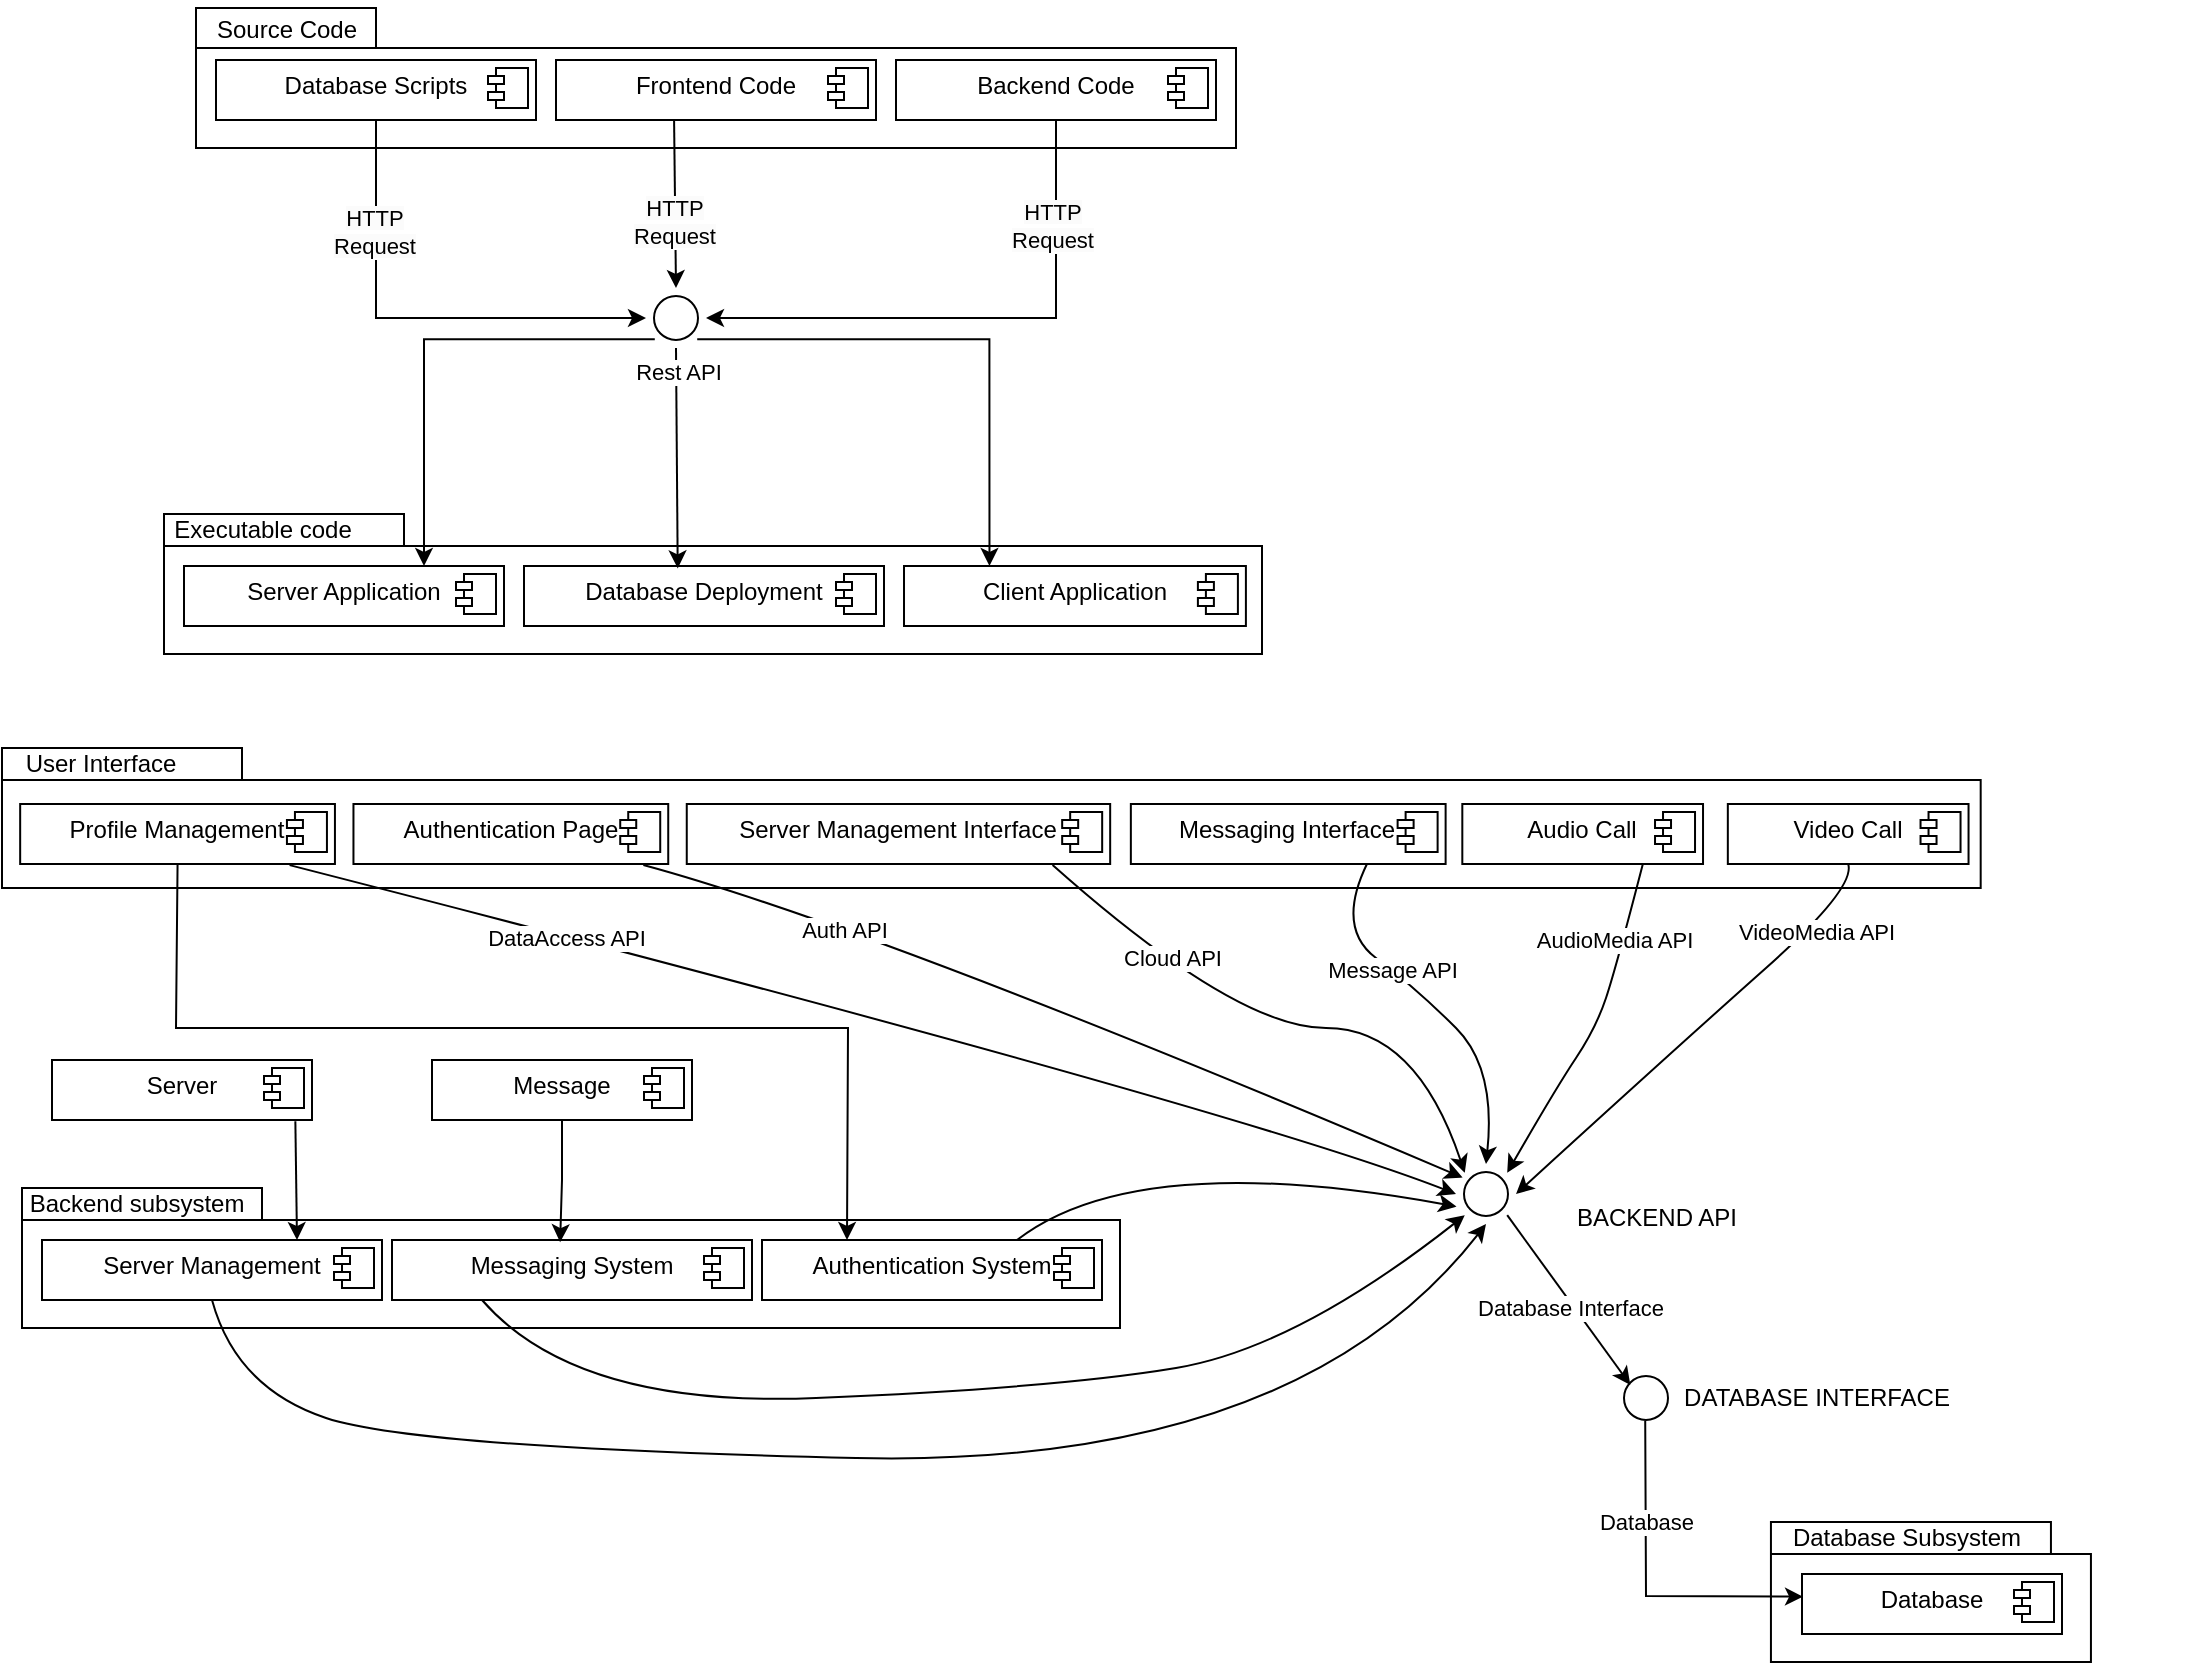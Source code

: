 <mxfile version="24.2.3" type="github">
  <diagram name="Page-1" id="b5b7bab2-c9e2-2cf4-8b2a-24fd1a2a6d21">
    <mxGraphModel dx="4327" dy="1740" grid="1" gridSize="10" guides="1" tooltips="1" connect="1" arrows="1" fold="1" page="1" pageScale="1" pageWidth="827" pageHeight="1169" background="none" math="0" shadow="0">
      <root>
        <mxCell id="0" />
        <mxCell id="1" parent="0" />
        <mxCell id="E3f_pJLwGpMYrvsGHU3P-51" value="" style="group" vertex="1" connectable="0" parent="1">
          <mxGeometry x="-519" y="353" width="570" height="74" as="geometry" />
        </mxCell>
        <mxCell id="E3f_pJLwGpMYrvsGHU3P-52" value="" style="group" vertex="1" connectable="0" parent="E3f_pJLwGpMYrvsGHU3P-51">
          <mxGeometry width="570" height="74" as="geometry" />
        </mxCell>
        <mxCell id="E3f_pJLwGpMYrvsGHU3P-53" value="" style="shape=folder;fontStyle=1;spacingTop=10;tabWidth=120;tabHeight=16;tabPosition=left;html=1;whiteSpace=wrap;" vertex="1" parent="E3f_pJLwGpMYrvsGHU3P-52">
          <mxGeometry y="4" width="549" height="70" as="geometry" />
        </mxCell>
        <mxCell id="E3f_pJLwGpMYrvsGHU3P-54" value="Executable code" style="text;html=1;align=center;verticalAlign=middle;resizable=0;points=[];autosize=1;strokeColor=none;fillColor=none;" vertex="1" parent="E3f_pJLwGpMYrvsGHU3P-52">
          <mxGeometry x="-6.41" y="-3" width="110" height="30" as="geometry" />
        </mxCell>
        <mxCell id="E3f_pJLwGpMYrvsGHU3P-55" value="&lt;p style=&quot;margin:0px;margin-top:6px;text-align:center;&quot;&gt;&lt;span style=&quot;background-color: initial;&quot;&gt;Client Application&lt;/span&gt;&lt;br&gt;&lt;/p&gt;" style="align=left;overflow=fill;html=1;dropTarget=0;whiteSpace=wrap;" vertex="1" parent="E3f_pJLwGpMYrvsGHU3P-52">
          <mxGeometry x="370.003" y="30" width="170.947" height="30" as="geometry" />
        </mxCell>
        <mxCell id="E3f_pJLwGpMYrvsGHU3P-56" value="" style="shape=component;jettyWidth=8;jettyHeight=4;" vertex="1" parent="E3f_pJLwGpMYrvsGHU3P-55">
          <mxGeometry x="1" width="20" height="20" relative="1" as="geometry">
            <mxPoint x="-24" y="4" as="offset" />
          </mxGeometry>
        </mxCell>
        <mxCell id="E3f_pJLwGpMYrvsGHU3P-57" value="&lt;p style=&quot;margin:0px;margin-top:6px;text-align:center;&quot;&gt;&lt;span style=&quot;background-color: initial;&quot;&gt;Server Application&lt;/span&gt;&lt;br&gt;&lt;/p&gt;" style="align=left;overflow=fill;html=1;dropTarget=0;whiteSpace=wrap;" vertex="1" parent="E3f_pJLwGpMYrvsGHU3P-51">
          <mxGeometry x="10" y="30" width="160" height="30" as="geometry" />
        </mxCell>
        <mxCell id="E3f_pJLwGpMYrvsGHU3P-58" value="" style="shape=component;jettyWidth=8;jettyHeight=4;" vertex="1" parent="E3f_pJLwGpMYrvsGHU3P-57">
          <mxGeometry x="1" width="20" height="20" relative="1" as="geometry">
            <mxPoint x="-24" y="4" as="offset" />
          </mxGeometry>
        </mxCell>
        <mxCell id="E3f_pJLwGpMYrvsGHU3P-59" value="&lt;p style=&quot;margin:0px;margin-top:6px;text-align:center;&quot;&gt;&lt;span style=&quot;background-color: initial;&quot;&gt;Database Deployment&lt;/span&gt;&lt;br&gt;&lt;/p&gt;" style="align=left;overflow=fill;html=1;dropTarget=0;whiteSpace=wrap;" vertex="1" parent="E3f_pJLwGpMYrvsGHU3P-51">
          <mxGeometry x="180" y="30" width="180" height="30" as="geometry" />
        </mxCell>
        <mxCell id="E3f_pJLwGpMYrvsGHU3P-60" value="" style="shape=component;jettyWidth=8;jettyHeight=4;" vertex="1" parent="E3f_pJLwGpMYrvsGHU3P-59">
          <mxGeometry x="1" width="20" height="20" relative="1" as="geometry">
            <mxPoint x="-24" y="4" as="offset" />
          </mxGeometry>
        </mxCell>
        <mxCell id="E3f_pJLwGpMYrvsGHU3P-64" value="" style="group" vertex="1" connectable="0" parent="1">
          <mxGeometry x="-600" y="470" width="1090" height="74" as="geometry" />
        </mxCell>
        <mxCell id="E3f_pJLwGpMYrvsGHU3P-120" value="" style="group" vertex="1" connectable="0" parent="E3f_pJLwGpMYrvsGHU3P-64">
          <mxGeometry x="-0.659" y="-3" width="1050.501" height="77" as="geometry" />
        </mxCell>
        <mxCell id="E3f_pJLwGpMYrvsGHU3P-65" value="" style="shape=folder;fontStyle=1;spacingTop=10;tabWidth=120;tabHeight=16;tabPosition=left;html=1;whiteSpace=wrap;" vertex="1" parent="E3f_pJLwGpMYrvsGHU3P-120">
          <mxGeometry x="0.66" y="7" width="989.34" height="70" as="geometry" />
        </mxCell>
        <mxCell id="E3f_pJLwGpMYrvsGHU3P-66" value="User Interface" style="text;html=1;align=center;verticalAlign=middle;resizable=0;points=[];autosize=1;strokeColor=none;fillColor=none;" vertex="1" parent="E3f_pJLwGpMYrvsGHU3P-120">
          <mxGeometry width="100" height="30" as="geometry" />
        </mxCell>
        <mxCell id="E3f_pJLwGpMYrvsGHU3P-103" value="&lt;p style=&quot;margin:0px;margin-top:6px;text-align:center;&quot;&gt;&lt;span style=&quot;background-color: initial;&quot;&gt;Video Call&lt;/span&gt;&lt;br&gt;&lt;/p&gt;" style="align=left;overflow=fill;html=1;dropTarget=0;whiteSpace=wrap;" vertex="1" parent="E3f_pJLwGpMYrvsGHU3P-120">
          <mxGeometry x="863.574" y="35" width="120.354" height="30" as="geometry" />
        </mxCell>
        <mxCell id="E3f_pJLwGpMYrvsGHU3P-104" value="" style="shape=component;jettyWidth=8;jettyHeight=4;" vertex="1" parent="E3f_pJLwGpMYrvsGHU3P-103">
          <mxGeometry x="1" width="20" height="20" relative="1" as="geometry">
            <mxPoint x="-24" y="4" as="offset" />
          </mxGeometry>
        </mxCell>
        <mxCell id="E3f_pJLwGpMYrvsGHU3P-105" value="&lt;p style=&quot;margin:0px;margin-top:6px;text-align:center;&quot;&gt;&lt;span style=&quot;background-color: initial;&quot;&gt;Audio Call&lt;/span&gt;&lt;br&gt;&lt;/p&gt;" style="align=left;overflow=fill;html=1;dropTarget=0;whiteSpace=wrap;" vertex="1" parent="E3f_pJLwGpMYrvsGHU3P-120">
          <mxGeometry x="730.819" y="35" width="120.354" height="30" as="geometry" />
        </mxCell>
        <mxCell id="E3f_pJLwGpMYrvsGHU3P-106" value="" style="shape=component;jettyWidth=8;jettyHeight=4;" vertex="1" parent="E3f_pJLwGpMYrvsGHU3P-105">
          <mxGeometry x="1" width="20" height="20" relative="1" as="geometry">
            <mxPoint x="-24" y="4" as="offset" />
          </mxGeometry>
        </mxCell>
        <mxCell id="E3f_pJLwGpMYrvsGHU3P-107" value="&lt;p style=&quot;margin:0px;margin-top:6px;text-align:center;&quot;&gt;&lt;span style=&quot;background-color: initial;&quot;&gt;Profile Management&lt;/span&gt;&lt;br&gt;&lt;/p&gt;" style="align=left;overflow=fill;html=1;dropTarget=0;whiteSpace=wrap;" vertex="1" parent="E3f_pJLwGpMYrvsGHU3P-120">
          <mxGeometry x="9.744" y="35" width="157.386" height="30" as="geometry" />
        </mxCell>
        <mxCell id="E3f_pJLwGpMYrvsGHU3P-108" value="" style="shape=component;jettyWidth=8;jettyHeight=4;" vertex="1" parent="E3f_pJLwGpMYrvsGHU3P-107">
          <mxGeometry x="1" width="20" height="20" relative="1" as="geometry">
            <mxPoint x="-24" y="4" as="offset" />
          </mxGeometry>
        </mxCell>
        <mxCell id="E3f_pJLwGpMYrvsGHU3P-109" value="&lt;p style=&quot;margin:0px;margin-top:6px;text-align:center;&quot;&gt;&lt;span style=&quot;background-color: initial;&quot;&gt;Authentication Page&lt;/span&gt;&lt;br&gt;&lt;/p&gt;" style="align=left;overflow=fill;html=1;dropTarget=0;whiteSpace=wrap;" vertex="1" parent="E3f_pJLwGpMYrvsGHU3P-120">
          <mxGeometry x="176.388" y="35" width="157.386" height="30" as="geometry" />
        </mxCell>
        <mxCell id="E3f_pJLwGpMYrvsGHU3P-110" value="" style="shape=component;jettyWidth=8;jettyHeight=4;" vertex="1" parent="E3f_pJLwGpMYrvsGHU3P-109">
          <mxGeometry x="1" width="20" height="20" relative="1" as="geometry">
            <mxPoint x="-24" y="4" as="offset" />
          </mxGeometry>
        </mxCell>
        <mxCell id="E3f_pJLwGpMYrvsGHU3P-111" value="&lt;p style=&quot;margin:0px;margin-top:6px;text-align:center;&quot;&gt;&lt;span style=&quot;background-color: initial;&quot;&gt;Server Management Interface&lt;/span&gt;&lt;br&gt;&lt;/p&gt;" style="align=left;overflow=fill;html=1;dropTarget=0;whiteSpace=wrap;" vertex="1" parent="E3f_pJLwGpMYrvsGHU3P-120">
          <mxGeometry x="343.037" y="35" width="211.705" height="30" as="geometry" />
        </mxCell>
        <mxCell id="E3f_pJLwGpMYrvsGHU3P-112" value="" style="shape=component;jettyWidth=8;jettyHeight=4;" vertex="1" parent="E3f_pJLwGpMYrvsGHU3P-111">
          <mxGeometry x="1" width="20" height="20" relative="1" as="geometry">
            <mxPoint x="-24" y="4" as="offset" />
          </mxGeometry>
        </mxCell>
        <mxCell id="E3f_pJLwGpMYrvsGHU3P-113" value="&lt;p style=&quot;margin:0px;margin-top:6px;text-align:center;&quot;&gt;&lt;span style=&quot;background-color: initial;&quot;&gt;Messaging Interface&lt;/span&gt;&lt;br&gt;&lt;/p&gt;" style="align=left;overflow=fill;html=1;dropTarget=0;whiteSpace=wrap;" vertex="1" parent="E3f_pJLwGpMYrvsGHU3P-120">
          <mxGeometry x="565.085" y="35" width="157.386" height="30" as="geometry" />
        </mxCell>
        <mxCell id="E3f_pJLwGpMYrvsGHU3P-114" value="" style="shape=component;jettyWidth=8;jettyHeight=4;" vertex="1" parent="E3f_pJLwGpMYrvsGHU3P-113">
          <mxGeometry x="1" width="20" height="20" relative="1" as="geometry">
            <mxPoint x="-24" y="4" as="offset" />
          </mxGeometry>
        </mxCell>
        <mxCell id="E3f_pJLwGpMYrvsGHU3P-101" value="" style="edgeStyle=orthogonalEdgeStyle;rounded=0;orthogonalLoop=1;jettySize=auto;html=1;" edge="1" parent="1" source="E3f_pJLwGpMYrvsGHU3P-85">
          <mxGeometry relative="1" as="geometry">
            <mxPoint x="1326.346" y="435" as="targetPoint" />
          </mxGeometry>
        </mxCell>
        <mxCell id="E3f_pJLwGpMYrvsGHU3P-116" value="" style="group" vertex="1" connectable="0" parent="1">
          <mxGeometry x="281.996" y="854" width="162.474" height="77" as="geometry" />
        </mxCell>
        <mxCell id="E3f_pJLwGpMYrvsGHU3P-17" value="" style="shape=folder;fontStyle=1;spacingTop=10;tabWidth=140;tabHeight=16;tabPosition=left;html=1;whiteSpace=wrap;" vertex="1" parent="E3f_pJLwGpMYrvsGHU3P-116">
          <mxGeometry x="2.474" y="7" width="160" height="70" as="geometry" />
        </mxCell>
        <mxCell id="E3f_pJLwGpMYrvsGHU3P-18" value="Database Subsystem" style="text;html=1;align=center;verticalAlign=middle;resizable=0;points=[];autosize=1;strokeColor=none;fillColor=none;" vertex="1" parent="E3f_pJLwGpMYrvsGHU3P-116">
          <mxGeometry width="140" height="30" as="geometry" />
        </mxCell>
        <mxCell id="E3f_pJLwGpMYrvsGHU3P-61" value="&lt;p style=&quot;margin:0px;margin-top:6px;text-align:center;&quot;&gt;&lt;span style=&quot;background-color: initial;&quot;&gt;Database&lt;/span&gt;&lt;br&gt;&lt;/p&gt;" style="align=left;overflow=fill;html=1;dropTarget=0;whiteSpace=wrap;" vertex="1" parent="E3f_pJLwGpMYrvsGHU3P-116">
          <mxGeometry x="18.004" y="33" width="130" height="30" as="geometry" />
        </mxCell>
        <mxCell id="E3f_pJLwGpMYrvsGHU3P-62" value="" style="shape=component;jettyWidth=8;jettyHeight=4;" vertex="1" parent="E3f_pJLwGpMYrvsGHU3P-61">
          <mxGeometry x="1" width="20" height="20" relative="1" as="geometry">
            <mxPoint x="-24" y="4" as="offset" />
          </mxGeometry>
        </mxCell>
        <mxCell id="E3f_pJLwGpMYrvsGHU3P-119" value="" style="group" vertex="1" connectable="0" parent="1">
          <mxGeometry x="-503" y="100" width="520" height="74" as="geometry" />
        </mxCell>
        <mxCell id="E3f_pJLwGpMYrvsGHU3P-15" value="" style="group" vertex="1" connectable="0" parent="E3f_pJLwGpMYrvsGHU3P-119">
          <mxGeometry width="520" height="74" as="geometry" />
        </mxCell>
        <mxCell id="E3f_pJLwGpMYrvsGHU3P-3" value="" style="shape=folder;fontStyle=1;spacingTop=10;tabWidth=90;tabHeight=20;tabPosition=left;html=1;whiteSpace=wrap;" vertex="1" parent="E3f_pJLwGpMYrvsGHU3P-15">
          <mxGeometry y="4" width="520" height="70" as="geometry" />
        </mxCell>
        <mxCell id="E3f_pJLwGpMYrvsGHU3P-14" value="Source Code" style="text;html=1;align=center;verticalAlign=middle;resizable=0;points=[];autosize=1;strokeColor=none;fillColor=none;" vertex="1" parent="E3f_pJLwGpMYrvsGHU3P-15">
          <mxGeometry width="90" height="30" as="geometry" />
        </mxCell>
        <mxCell id="E3f_pJLwGpMYrvsGHU3P-4" value="&lt;p style=&quot;margin:0px;margin-top:6px;text-align:center;&quot;&gt;&lt;span style=&quot;background-color: initial;&quot;&gt;Database Scripts&lt;/span&gt;&lt;br&gt;&lt;/p&gt;" style="align=left;overflow=fill;html=1;dropTarget=0;whiteSpace=wrap;" vertex="1" parent="E3f_pJLwGpMYrvsGHU3P-119">
          <mxGeometry x="10" y="30" width="160" height="30" as="geometry" />
        </mxCell>
        <mxCell id="E3f_pJLwGpMYrvsGHU3P-5" value="" style="shape=component;jettyWidth=8;jettyHeight=4;" vertex="1" parent="E3f_pJLwGpMYrvsGHU3P-4">
          <mxGeometry x="1" width="20" height="20" relative="1" as="geometry">
            <mxPoint x="-24" y="4" as="offset" />
          </mxGeometry>
        </mxCell>
        <mxCell id="E3f_pJLwGpMYrvsGHU3P-10" value="&lt;p style=&quot;margin:0px;margin-top:6px;text-align:center;&quot;&gt;&lt;span style=&quot;background-color: initial;&quot;&gt;Frontend Code&lt;/span&gt;&lt;br&gt;&lt;/p&gt;" style="align=left;overflow=fill;html=1;dropTarget=0;whiteSpace=wrap;" vertex="1" parent="E3f_pJLwGpMYrvsGHU3P-119">
          <mxGeometry x="180" y="30" width="160" height="30" as="geometry" />
        </mxCell>
        <mxCell id="E3f_pJLwGpMYrvsGHU3P-11" value="" style="shape=component;jettyWidth=8;jettyHeight=4;" vertex="1" parent="E3f_pJLwGpMYrvsGHU3P-10">
          <mxGeometry x="1" width="20" height="20" relative="1" as="geometry">
            <mxPoint x="-24" y="4" as="offset" />
          </mxGeometry>
        </mxCell>
        <mxCell id="E3f_pJLwGpMYrvsGHU3P-12" value="&lt;p style=&quot;margin:0px;margin-top:6px;text-align:center;&quot;&gt;&lt;span style=&quot;background-color: initial;&quot;&gt;Backend Code&lt;/span&gt;&lt;br&gt;&lt;/p&gt;" style="align=left;overflow=fill;html=1;dropTarget=0;whiteSpace=wrap;" vertex="1" parent="E3f_pJLwGpMYrvsGHU3P-119">
          <mxGeometry x="350" y="30" width="160" height="30" as="geometry" />
        </mxCell>
        <mxCell id="E3f_pJLwGpMYrvsGHU3P-13" value="" style="shape=component;jettyWidth=8;jettyHeight=4;" vertex="1" parent="E3f_pJLwGpMYrvsGHU3P-12">
          <mxGeometry x="1" width="20" height="20" relative="1" as="geometry">
            <mxPoint x="-24" y="4" as="offset" />
          </mxGeometry>
        </mxCell>
        <mxCell id="E3f_pJLwGpMYrvsGHU3P-126" value="" style="group" vertex="1" connectable="0" parent="1">
          <mxGeometry x="-590" y="630" width="570" height="134" as="geometry" />
        </mxCell>
        <mxCell id="E3f_pJLwGpMYrvsGHU3P-31" value="" style="group" vertex="1" connectable="0" parent="E3f_pJLwGpMYrvsGHU3P-126">
          <mxGeometry y="60" width="570" height="74" as="geometry" />
        </mxCell>
        <mxCell id="E3f_pJLwGpMYrvsGHU3P-32" value="" style="group" vertex="1" connectable="0" parent="E3f_pJLwGpMYrvsGHU3P-31">
          <mxGeometry width="570" height="74" as="geometry" />
        </mxCell>
        <mxCell id="E3f_pJLwGpMYrvsGHU3P-33" value="" style="shape=folder;fontStyle=1;spacingTop=10;tabWidth=120;tabHeight=16;tabPosition=left;html=1;whiteSpace=wrap;" vertex="1" parent="E3f_pJLwGpMYrvsGHU3P-32">
          <mxGeometry y="4" width="549" height="70" as="geometry" />
        </mxCell>
        <mxCell id="E3f_pJLwGpMYrvsGHU3P-34" value="Backend subsystem" style="text;html=1;align=center;verticalAlign=middle;resizable=0;points=[];autosize=1;strokeColor=none;fillColor=none;" vertex="1" parent="E3f_pJLwGpMYrvsGHU3P-32">
          <mxGeometry x="-8.41" y="-3" width="130" height="30" as="geometry" />
        </mxCell>
        <mxCell id="E3f_pJLwGpMYrvsGHU3P-35" value="&lt;p style=&quot;margin:0px;margin-top:6px;text-align:center;&quot;&gt;&lt;span style=&quot;background-color: initial;&quot;&gt;Authentication System&lt;/span&gt;&lt;br&gt;&lt;/p&gt;" style="align=left;overflow=fill;html=1;dropTarget=0;whiteSpace=wrap;" vertex="1" parent="E3f_pJLwGpMYrvsGHU3P-32">
          <mxGeometry x="370" y="30" width="170" height="30" as="geometry" />
        </mxCell>
        <mxCell id="E3f_pJLwGpMYrvsGHU3P-36" value="" style="shape=component;jettyWidth=8;jettyHeight=4;" vertex="1" parent="E3f_pJLwGpMYrvsGHU3P-35">
          <mxGeometry x="1" width="20" height="20" relative="1" as="geometry">
            <mxPoint x="-24" y="4" as="offset" />
          </mxGeometry>
        </mxCell>
        <mxCell id="E3f_pJLwGpMYrvsGHU3P-37" value="&lt;p style=&quot;margin:0px;margin-top:6px;text-align:center;&quot;&gt;&lt;span style=&quot;background-color: initial;&quot;&gt;Server Management&lt;/span&gt;&lt;br&gt;&lt;/p&gt;" style="align=left;overflow=fill;html=1;dropTarget=0;whiteSpace=wrap;" vertex="1" parent="E3f_pJLwGpMYrvsGHU3P-31">
          <mxGeometry x="10" y="30" width="170" height="30" as="geometry" />
        </mxCell>
        <mxCell id="E3f_pJLwGpMYrvsGHU3P-38" value="" style="shape=component;jettyWidth=8;jettyHeight=4;" vertex="1" parent="E3f_pJLwGpMYrvsGHU3P-37">
          <mxGeometry x="1" width="20" height="20" relative="1" as="geometry">
            <mxPoint x="-24" y="4" as="offset" />
          </mxGeometry>
        </mxCell>
        <mxCell id="E3f_pJLwGpMYrvsGHU3P-39" value="&lt;p style=&quot;margin:0px;margin-top:6px;text-align:center;&quot;&gt;&lt;span style=&quot;background-color: initial;&quot;&gt;Messaging System&lt;/span&gt;&lt;br&gt;&lt;/p&gt;" style="align=left;overflow=fill;html=1;dropTarget=0;whiteSpace=wrap;" vertex="1" parent="E3f_pJLwGpMYrvsGHU3P-31">
          <mxGeometry x="185" y="30" width="180" height="30" as="geometry" />
        </mxCell>
        <mxCell id="E3f_pJLwGpMYrvsGHU3P-40" value="" style="shape=component;jettyWidth=8;jettyHeight=4;" vertex="1" parent="E3f_pJLwGpMYrvsGHU3P-39">
          <mxGeometry x="1" width="20" height="20" relative="1" as="geometry">
            <mxPoint x="-24" y="4" as="offset" />
          </mxGeometry>
        </mxCell>
        <mxCell id="E3f_pJLwGpMYrvsGHU3P-45" value="&lt;p style=&quot;margin:0px;margin-top:6px;text-align:center;&quot;&gt;&lt;span style=&quot;background-color: initial;&quot;&gt;Server&lt;/span&gt;&lt;br&gt;&lt;/p&gt;" style="align=left;overflow=fill;html=1;dropTarget=0;whiteSpace=wrap;" vertex="1" parent="E3f_pJLwGpMYrvsGHU3P-126">
          <mxGeometry x="15" width="130" height="30" as="geometry" />
        </mxCell>
        <mxCell id="E3f_pJLwGpMYrvsGHU3P-46" value="" style="shape=component;jettyWidth=8;jettyHeight=4;" vertex="1" parent="E3f_pJLwGpMYrvsGHU3P-45">
          <mxGeometry x="1" width="20" height="20" relative="1" as="geometry">
            <mxPoint x="-24" y="4" as="offset" />
          </mxGeometry>
        </mxCell>
        <mxCell id="E3f_pJLwGpMYrvsGHU3P-47" value="&lt;p style=&quot;margin:0px;margin-top:6px;text-align:center;&quot;&gt;&lt;span style=&quot;background-color: initial;&quot;&gt;Message&lt;/span&gt;&lt;br&gt;&lt;/p&gt;" style="align=left;overflow=fill;html=1;dropTarget=0;whiteSpace=wrap;" vertex="1" parent="E3f_pJLwGpMYrvsGHU3P-126">
          <mxGeometry x="205" width="130" height="30" as="geometry" />
        </mxCell>
        <mxCell id="E3f_pJLwGpMYrvsGHU3P-48" value="" style="shape=component;jettyWidth=8;jettyHeight=4;" vertex="1" parent="E3f_pJLwGpMYrvsGHU3P-47">
          <mxGeometry x="1" width="20" height="20" relative="1" as="geometry">
            <mxPoint x="-24" y="4" as="offset" />
          </mxGeometry>
        </mxCell>
        <mxCell id="E3f_pJLwGpMYrvsGHU3P-124" style="edgeStyle=orthogonalEdgeStyle;rounded=0;orthogonalLoop=1;jettySize=auto;html=1;exitX=0.5;exitY=1;exitDx=0;exitDy=0;entryX=0.467;entryY=0.037;entryDx=0;entryDy=0;entryPerimeter=0;" edge="1" parent="E3f_pJLwGpMYrvsGHU3P-126" source="E3f_pJLwGpMYrvsGHU3P-47" target="E3f_pJLwGpMYrvsGHU3P-39">
          <mxGeometry relative="1" as="geometry" />
        </mxCell>
        <mxCell id="E3f_pJLwGpMYrvsGHU3P-125" value="" style="endArrow=classic;html=1;rounded=0;exitX=0.936;exitY=1.022;exitDx=0;exitDy=0;exitPerimeter=0;entryX=0.75;entryY=0;entryDx=0;entryDy=0;" edge="1" parent="E3f_pJLwGpMYrvsGHU3P-126" source="E3f_pJLwGpMYrvsGHU3P-45" target="E3f_pJLwGpMYrvsGHU3P-37">
          <mxGeometry width="50" height="50" relative="1" as="geometry">
            <mxPoint x="190" y="79" as="sourcePoint" />
            <mxPoint x="240" y="29" as="targetPoint" />
          </mxGeometry>
        </mxCell>
        <mxCell id="E3f_pJLwGpMYrvsGHU3P-128" value="" style="endArrow=classic;html=1;rounded=0;exitX=0.5;exitY=1;exitDx=0;exitDy=0;entryX=0.25;entryY=0;entryDx=0;entryDy=0;" edge="1" parent="1" source="E3f_pJLwGpMYrvsGHU3P-107" target="E3f_pJLwGpMYrvsGHU3P-35">
          <mxGeometry width="50" height="50" relative="1" as="geometry">
            <mxPoint x="-300" y="730" as="sourcePoint" />
            <mxPoint x="-250" y="680" as="targetPoint" />
            <Array as="points">
              <mxPoint x="-513" y="614" />
              <mxPoint x="-313" y="614" />
              <mxPoint x="-177" y="614" />
            </Array>
          </mxGeometry>
        </mxCell>
        <mxCell id="E3f_pJLwGpMYrvsGHU3P-134" style="edgeStyle=orthogonalEdgeStyle;rounded=0;orthogonalLoop=1;jettySize=auto;html=1;exitX=0;exitY=1;exitDx=0;exitDy=0;entryX=0.75;entryY=0;entryDx=0;entryDy=0;" edge="1" parent="1" source="E3f_pJLwGpMYrvsGHU3P-131" target="E3f_pJLwGpMYrvsGHU3P-57">
          <mxGeometry relative="1" as="geometry" />
        </mxCell>
        <mxCell id="E3f_pJLwGpMYrvsGHU3P-136" style="edgeStyle=orthogonalEdgeStyle;rounded=0;orthogonalLoop=1;jettySize=auto;html=1;exitX=1;exitY=1;exitDx=0;exitDy=0;entryX=0.25;entryY=0;entryDx=0;entryDy=0;" edge="1" parent="1" source="E3f_pJLwGpMYrvsGHU3P-131" target="E3f_pJLwGpMYrvsGHU3P-55">
          <mxGeometry relative="1" as="geometry" />
        </mxCell>
        <mxCell id="E3f_pJLwGpMYrvsGHU3P-131" value="" style="ellipse;html=1;shape=startState;fillColor=none;strokeColor=#000000;" vertex="1" parent="1">
          <mxGeometry x="-278" y="244" width="30" height="30" as="geometry" />
        </mxCell>
        <mxCell id="E3f_pJLwGpMYrvsGHU3P-138" style="edgeStyle=orthogonalEdgeStyle;rounded=0;orthogonalLoop=1;jettySize=auto;html=1;exitX=0.5;exitY=1;exitDx=0;exitDy=0;entryX=0;entryY=0.5;entryDx=0;entryDy=0;" edge="1" parent="1" source="E3f_pJLwGpMYrvsGHU3P-4" target="E3f_pJLwGpMYrvsGHU3P-131">
          <mxGeometry relative="1" as="geometry" />
        </mxCell>
        <mxCell id="E3f_pJLwGpMYrvsGHU3P-180" value="&lt;span style=&quot;text-wrap: wrap; background-color: rgb(251, 251, 251);&quot;&gt;HTTP Request&lt;/span&gt;" style="edgeLabel;html=1;align=center;verticalAlign=middle;resizable=0;points=[];" vertex="1" connectable="0" parent="E3f_pJLwGpMYrvsGHU3P-138">
          <mxGeometry x="-0.524" y="-1" relative="1" as="geometry">
            <mxPoint as="offset" />
          </mxGeometry>
        </mxCell>
        <mxCell id="E3f_pJLwGpMYrvsGHU3P-145" value="" style="endArrow=classic;html=1;rounded=0;exitX=0.369;exitY=0.998;exitDx=0;exitDy=0;exitPerimeter=0;entryX=0.5;entryY=0;entryDx=0;entryDy=0;" edge="1" parent="1" source="E3f_pJLwGpMYrvsGHU3P-10" target="E3f_pJLwGpMYrvsGHU3P-131">
          <mxGeometry width="50" height="50" relative="1" as="geometry">
            <mxPoint x="-223" y="244" as="sourcePoint" />
            <mxPoint x="-173" y="194" as="targetPoint" />
          </mxGeometry>
        </mxCell>
        <mxCell id="E3f_pJLwGpMYrvsGHU3P-181" value="&lt;span style=&quot;text-wrap: wrap; background-color: rgb(251, 251, 251);&quot;&gt;HTTP Request&lt;/span&gt;" style="edgeLabel;html=1;align=center;verticalAlign=middle;resizable=0;points=[];" vertex="1" connectable="0" parent="E3f_pJLwGpMYrvsGHU3P-145">
          <mxGeometry x="0.212" y="-1" relative="1" as="geometry">
            <mxPoint as="offset" />
          </mxGeometry>
        </mxCell>
        <mxCell id="E3f_pJLwGpMYrvsGHU3P-146" style="edgeStyle=orthogonalEdgeStyle;rounded=0;orthogonalLoop=1;jettySize=auto;html=1;exitX=0.5;exitY=1;exitDx=0;exitDy=0;entryX=1;entryY=0.5;entryDx=0;entryDy=0;" edge="1" parent="1" source="E3f_pJLwGpMYrvsGHU3P-12" target="E3f_pJLwGpMYrvsGHU3P-131">
          <mxGeometry relative="1" as="geometry" />
        </mxCell>
        <mxCell id="E3f_pJLwGpMYrvsGHU3P-182" value="&lt;span style=&quot;text-wrap: wrap; background-color: rgb(251, 251, 251);&quot;&gt;HTTP Request&lt;/span&gt;" style="edgeLabel;html=1;align=center;verticalAlign=middle;resizable=0;points=[];" vertex="1" connectable="0" parent="E3f_pJLwGpMYrvsGHU3P-146">
          <mxGeometry x="-0.614" y="-2" relative="1" as="geometry">
            <mxPoint as="offset" />
          </mxGeometry>
        </mxCell>
        <mxCell id="E3f_pJLwGpMYrvsGHU3P-152" value="" style="endArrow=classic;html=1;rounded=0;exitX=0.5;exitY=1;exitDx=0;exitDy=0;entryX=0.427;entryY=0.04;entryDx=0;entryDy=0;entryPerimeter=0;" edge="1" parent="1" source="E3f_pJLwGpMYrvsGHU3P-131" target="E3f_pJLwGpMYrvsGHU3P-59">
          <mxGeometry relative="1" as="geometry">
            <mxPoint x="-357.62" y="304" as="sourcePoint" />
            <mxPoint x="-257.62" y="304" as="targetPoint" />
          </mxGeometry>
        </mxCell>
        <mxCell id="E3f_pJLwGpMYrvsGHU3P-153" value="Rest API" style="edgeLabel;resizable=0;html=1;;align=center;verticalAlign=middle;" connectable="0" vertex="1" parent="E3f_pJLwGpMYrvsGHU3P-152">
          <mxGeometry relative="1" as="geometry">
            <mxPoint y="-43" as="offset" />
          </mxGeometry>
        </mxCell>
        <mxCell id="E3f_pJLwGpMYrvsGHU3P-154" value="" style="ellipse;html=1;shape=startState;fillColor=none;strokeColor=#000000;" vertex="1" parent="1">
          <mxGeometry x="127" y="682" width="30" height="30" as="geometry" />
        </mxCell>
        <mxCell id="E3f_pJLwGpMYrvsGHU3P-157" value="" style="curved=1;endArrow=classic;html=1;rounded=0;exitX=0.5;exitY=1;exitDx=0;exitDy=0;entryX=1;entryY=0.5;entryDx=0;entryDy=0;" edge="1" parent="1" source="E3f_pJLwGpMYrvsGHU3P-103" target="E3f_pJLwGpMYrvsGHU3P-154">
          <mxGeometry width="50" height="50" relative="1" as="geometry">
            <mxPoint x="7" y="664" as="sourcePoint" />
            <mxPoint x="187" y="694" as="targetPoint" />
            <Array as="points">
              <mxPoint x="327" y="544" />
              <mxPoint x="237" y="624" />
            </Array>
          </mxGeometry>
        </mxCell>
        <mxCell id="E3f_pJLwGpMYrvsGHU3P-171" value="VideoMedia API" style="edgeLabel;html=1;align=center;verticalAlign=middle;resizable=0;points=[];" vertex="1" connectable="0" parent="E3f_pJLwGpMYrvsGHU3P-157">
          <mxGeometry x="-0.649" y="3" relative="1" as="geometry">
            <mxPoint as="offset" />
          </mxGeometry>
        </mxCell>
        <mxCell id="E3f_pJLwGpMYrvsGHU3P-158" value="" style="curved=1;endArrow=classic;html=1;rounded=0;entryX=1;entryY=0;entryDx=0;entryDy=0;exitX=0.75;exitY=1;exitDx=0;exitDy=0;" edge="1" parent="1" source="E3f_pJLwGpMYrvsGHU3P-105" target="E3f_pJLwGpMYrvsGHU3P-154">
          <mxGeometry width="50" height="50" relative="1" as="geometry">
            <mxPoint x="-103" y="714" as="sourcePoint" />
            <mxPoint x="-53" y="664" as="targetPoint" />
            <Array as="points">
              <mxPoint x="207" y="584" />
              <mxPoint x="197" y="614" />
              <mxPoint x="177" y="644" />
            </Array>
          </mxGeometry>
        </mxCell>
        <mxCell id="E3f_pJLwGpMYrvsGHU3P-170" value="AudioMedia API" style="edgeLabel;html=1;align=center;verticalAlign=middle;resizable=0;points=[];" vertex="1" connectable="0" parent="E3f_pJLwGpMYrvsGHU3P-158">
          <mxGeometry x="-0.525" y="-5" relative="1" as="geometry">
            <mxPoint as="offset" />
          </mxGeometry>
        </mxCell>
        <mxCell id="E3f_pJLwGpMYrvsGHU3P-159" value="" style="curved=1;endArrow=classic;html=1;rounded=0;exitX=0.75;exitY=1;exitDx=0;exitDy=0;entryX=0.5;entryY=0;entryDx=0;entryDy=0;" edge="1" parent="1" source="E3f_pJLwGpMYrvsGHU3P-113" target="E3f_pJLwGpMYrvsGHU3P-154">
          <mxGeometry width="50" height="50" relative="1" as="geometry">
            <mxPoint x="-103" y="714" as="sourcePoint" />
            <mxPoint x="-193" y="824" as="targetPoint" />
            <Array as="points">
              <mxPoint x="67" y="564" />
              <mxPoint x="107" y="594" />
              <mxPoint x="147" y="634" />
            </Array>
          </mxGeometry>
        </mxCell>
        <mxCell id="E3f_pJLwGpMYrvsGHU3P-169" value="Message API" style="edgeLabel;html=1;align=center;verticalAlign=middle;resizable=0;points=[];" vertex="1" connectable="0" parent="E3f_pJLwGpMYrvsGHU3P-159">
          <mxGeometry x="-0.261" relative="1" as="geometry">
            <mxPoint as="offset" />
          </mxGeometry>
        </mxCell>
        <mxCell id="E3f_pJLwGpMYrvsGHU3P-160" value="" style="curved=1;endArrow=classic;html=1;rounded=0;entryX=0;entryY=0;entryDx=0;entryDy=0;exitX=0.864;exitY=1.015;exitDx=0;exitDy=0;exitPerimeter=0;" edge="1" parent="1" source="E3f_pJLwGpMYrvsGHU3P-111" target="E3f_pJLwGpMYrvsGHU3P-154">
          <mxGeometry width="50" height="50" relative="1" as="geometry">
            <mxPoint x="-143" y="674" as="sourcePoint" />
            <mxPoint x="-93" y="624" as="targetPoint" />
            <Array as="points">
              <mxPoint x="17" y="614" />
              <mxPoint x="107" y="614" />
            </Array>
          </mxGeometry>
        </mxCell>
        <mxCell id="E3f_pJLwGpMYrvsGHU3P-168" value="Cloud API" style="edgeLabel;html=1;align=center;verticalAlign=middle;resizable=0;points=[];" vertex="1" connectable="0" parent="E3f_pJLwGpMYrvsGHU3P-160">
          <mxGeometry x="-0.477" y="4" relative="1" as="geometry">
            <mxPoint y="-1" as="offset" />
          </mxGeometry>
        </mxCell>
        <mxCell id="E3f_pJLwGpMYrvsGHU3P-161" value="" style="curved=1;endArrow=classic;html=1;rounded=0;exitX=0.921;exitY=1.017;exitDx=0;exitDy=0;exitPerimeter=0;entryX=0.11;entryY=0.226;entryDx=0;entryDy=0;entryPerimeter=0;" edge="1" parent="1" source="E3f_pJLwGpMYrvsGHU3P-109" target="E3f_pJLwGpMYrvsGHU3P-154">
          <mxGeometry width="50" height="50" relative="1" as="geometry">
            <mxPoint x="-103" y="664" as="sourcePoint" />
            <mxPoint x="127" y="684" as="targetPoint" />
            <Array as="points">
              <mxPoint x="-163" y="564" />
            </Array>
          </mxGeometry>
        </mxCell>
        <mxCell id="E3f_pJLwGpMYrvsGHU3P-167" value="Auth API" style="edgeLabel;html=1;align=center;verticalAlign=middle;resizable=0;points=[];" vertex="1" connectable="0" parent="E3f_pJLwGpMYrvsGHU3P-161">
          <mxGeometry x="-0.522" y="-5" relative="1" as="geometry">
            <mxPoint as="offset" />
          </mxGeometry>
        </mxCell>
        <mxCell id="E3f_pJLwGpMYrvsGHU3P-163" value="" style="curved=1;endArrow=classic;html=1;rounded=0;exitX=0.5;exitY=1;exitDx=0;exitDy=0;entryX=0.5;entryY=1;entryDx=0;entryDy=0;" edge="1" parent="1" source="E3f_pJLwGpMYrvsGHU3P-37" target="E3f_pJLwGpMYrvsGHU3P-154">
          <mxGeometry width="50" height="50" relative="1" as="geometry">
            <mxPoint x="-193" y="864" as="sourcePoint" />
            <mxPoint x="137" y="714" as="targetPoint" />
            <Array as="points">
              <mxPoint x="-483" y="794" />
              <mxPoint x="-393" y="824" />
              <mxPoint x="47" y="834" />
            </Array>
          </mxGeometry>
        </mxCell>
        <mxCell id="E3f_pJLwGpMYrvsGHU3P-164" value="" style="curved=1;endArrow=classic;html=1;rounded=0;exitX=0.25;exitY=1;exitDx=0;exitDy=0;entryX=0;entryY=1;entryDx=0;entryDy=0;" edge="1" parent="1" source="E3f_pJLwGpMYrvsGHU3P-39" target="E3f_pJLwGpMYrvsGHU3P-154">
          <mxGeometry width="50" height="50" relative="1" as="geometry">
            <mxPoint x="-253" y="814" as="sourcePoint" />
            <mxPoint x="127" y="714" as="targetPoint" />
            <Array as="points">
              <mxPoint x="-313" y="804" />
              <mxPoint x="-73" y="794" />
              <mxPoint x="47" y="774" />
            </Array>
          </mxGeometry>
        </mxCell>
        <mxCell id="E3f_pJLwGpMYrvsGHU3P-165" value="" style="curved=1;endArrow=classic;html=1;rounded=0;exitX=0.75;exitY=0;exitDx=0;exitDy=0;entryX=0.008;entryY=0.71;entryDx=0;entryDy=0;entryPerimeter=0;" edge="1" parent="1" source="E3f_pJLwGpMYrvsGHU3P-35" target="E3f_pJLwGpMYrvsGHU3P-154">
          <mxGeometry width="50" height="50" relative="1" as="geometry">
            <mxPoint x="-93" y="724" as="sourcePoint" />
            <mxPoint x="117" y="704" as="targetPoint" />
            <Array as="points">
              <mxPoint x="-33" y="674" />
            </Array>
          </mxGeometry>
        </mxCell>
        <mxCell id="E3f_pJLwGpMYrvsGHU3P-162" value="" style="curved=1;endArrow=classic;html=1;rounded=0;exitX=0.856;exitY=1.019;exitDx=0;exitDy=0;exitPerimeter=0;entryX=0;entryY=0.5;entryDx=0;entryDy=0;" edge="1" parent="1" source="E3f_pJLwGpMYrvsGHU3P-107" target="E3f_pJLwGpMYrvsGHU3P-154">
          <mxGeometry width="50" height="50" relative="1" as="geometry">
            <mxPoint x="37" y="634" as="sourcePoint" />
            <mxPoint x="87" y="584" as="targetPoint" />
            <Array as="points">
              <mxPoint x="17" y="654" />
            </Array>
          </mxGeometry>
        </mxCell>
        <mxCell id="E3f_pJLwGpMYrvsGHU3P-166" value="DataAccess API" style="edgeLabel;html=1;align=center;verticalAlign=middle;resizable=0;points=[];" vertex="1" connectable="0" parent="E3f_pJLwGpMYrvsGHU3P-162">
          <mxGeometry x="-0.528" y="-1" relative="1" as="geometry">
            <mxPoint as="offset" />
          </mxGeometry>
        </mxCell>
        <mxCell id="E3f_pJLwGpMYrvsGHU3P-172" value="" style="ellipse;html=1;shape=startState;fillColor=none;strokeColor=#000000;" vertex="1" parent="1">
          <mxGeometry x="207" y="784" width="30" height="30" as="geometry" />
        </mxCell>
        <mxCell id="E3f_pJLwGpMYrvsGHU3P-174" value="" style="endArrow=classic;html=1;rounded=0;exitX=1;exitY=1;exitDx=0;exitDy=0;entryX=0.238;entryY=0.28;entryDx=0;entryDy=0;entryPerimeter=0;" edge="1" parent="1" source="E3f_pJLwGpMYrvsGHU3P-154" target="E3f_pJLwGpMYrvsGHU3P-172">
          <mxGeometry width="50" height="50" relative="1" as="geometry">
            <mxPoint x="177" y="834" as="sourcePoint" />
            <mxPoint x="227" y="784" as="targetPoint" />
          </mxGeometry>
        </mxCell>
        <mxCell id="E3f_pJLwGpMYrvsGHU3P-178" value="Database Interface" style="edgeLabel;html=1;align=center;verticalAlign=middle;resizable=0;points=[];" vertex="1" connectable="0" parent="E3f_pJLwGpMYrvsGHU3P-174">
          <mxGeometry x="0.037" y="-1" relative="1" as="geometry">
            <mxPoint y="1" as="offset" />
          </mxGeometry>
        </mxCell>
        <mxCell id="E3f_pJLwGpMYrvsGHU3P-175" value="" style="endArrow=classic;html=1;rounded=0;entryX=0.004;entryY=0.378;entryDx=0;entryDy=0;entryPerimeter=0;exitX=0.487;exitY=0.878;exitDx=0;exitDy=0;exitPerimeter=0;" edge="1" parent="1" source="E3f_pJLwGpMYrvsGHU3P-172" target="E3f_pJLwGpMYrvsGHU3P-61">
          <mxGeometry width="50" height="50" relative="1" as="geometry">
            <mxPoint x="222" y="814" as="sourcePoint" />
            <mxPoint x="290" y="892" as="targetPoint" />
            <Array as="points">
              <mxPoint x="222" y="898" />
            </Array>
          </mxGeometry>
        </mxCell>
        <mxCell id="E3f_pJLwGpMYrvsGHU3P-179" value="Database" style="edgeLabel;html=1;align=center;verticalAlign=middle;resizable=0;points=[];" vertex="1" connectable="0" parent="E3f_pJLwGpMYrvsGHU3P-175">
          <mxGeometry x="-0.398" relative="1" as="geometry">
            <mxPoint as="offset" />
          </mxGeometry>
        </mxCell>
        <mxCell id="E3f_pJLwGpMYrvsGHU3P-176" value="DATABASE INTERFACE" style="text;html=1;align=center;verticalAlign=middle;resizable=0;points=[];autosize=1;strokeColor=none;fillColor=none;" vertex="1" parent="1">
          <mxGeometry x="227" y="784" width="160" height="30" as="geometry" />
        </mxCell>
        <mxCell id="E3f_pJLwGpMYrvsGHU3P-177" value="BACKEND API" style="text;html=1;align=center;verticalAlign=middle;resizable=0;points=[];autosize=1;strokeColor=none;fillColor=none;" vertex="1" parent="1">
          <mxGeometry x="177" y="694" width="100" height="30" as="geometry" />
        </mxCell>
      </root>
    </mxGraphModel>
  </diagram>
</mxfile>
